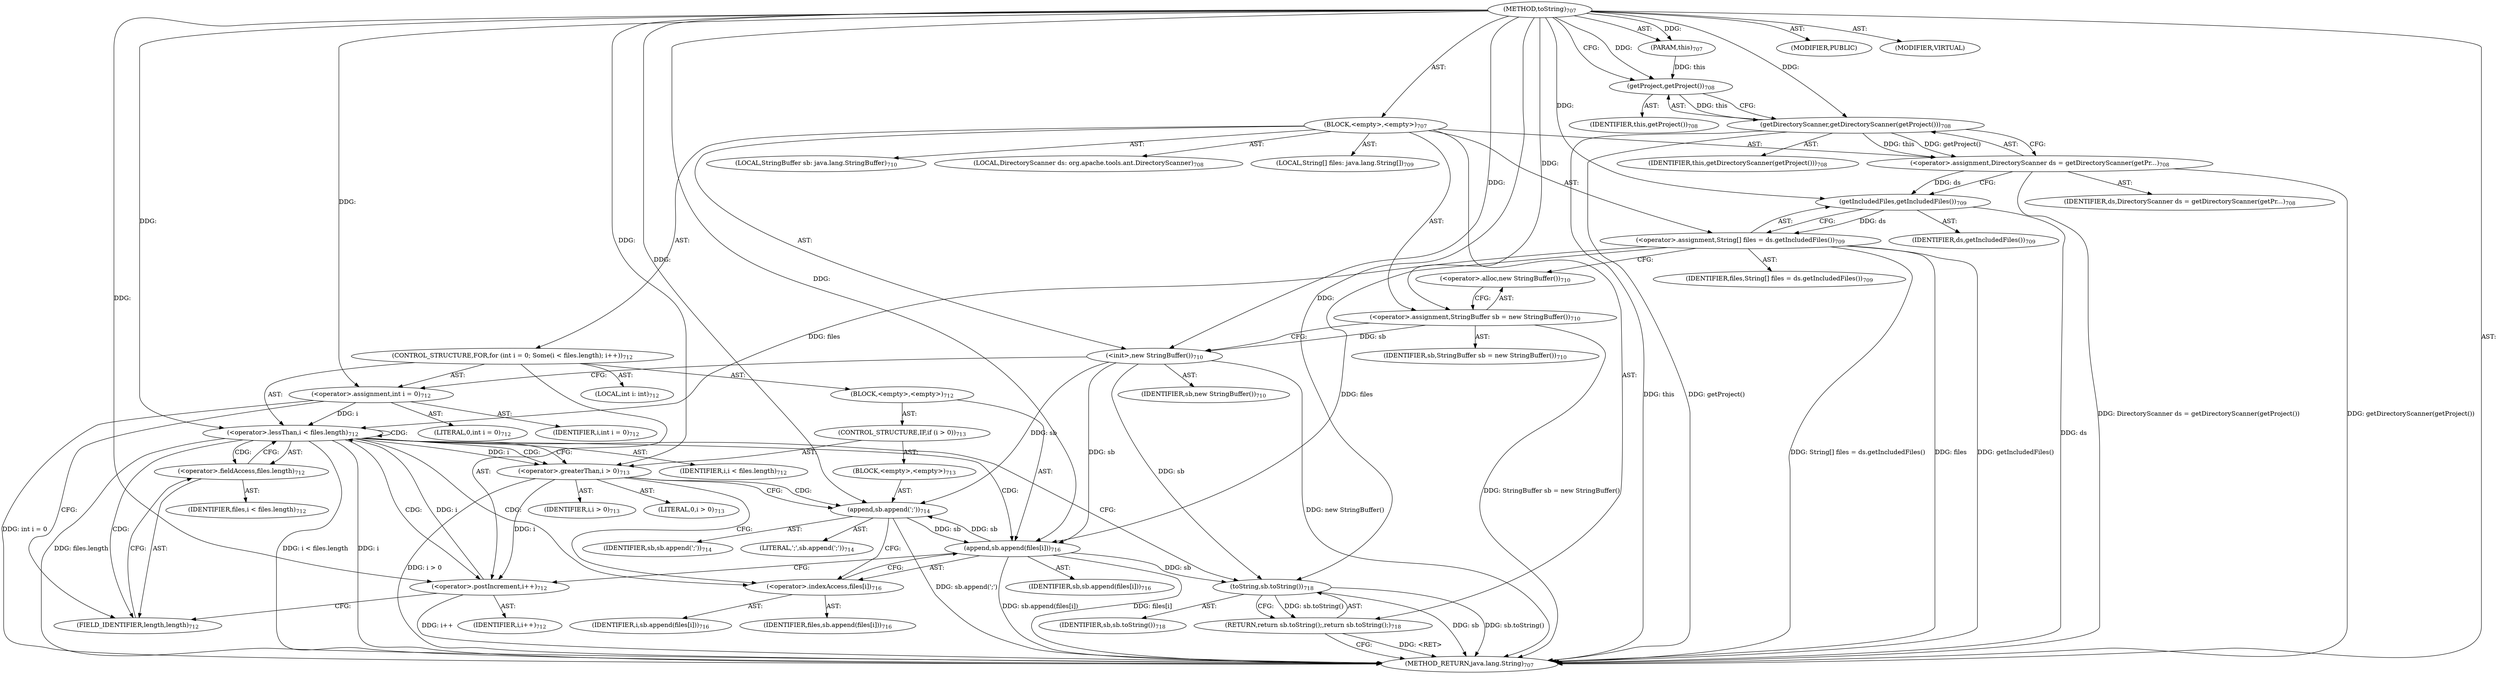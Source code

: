 digraph "toString" {  
"111669149744" [label = <(METHOD,toString)<SUB>707</SUB>> ]
"115964117038" [label = <(PARAM,this)<SUB>707</SUB>> ]
"25769803875" [label = <(BLOCK,&lt;empty&gt;,&lt;empty&gt;)<SUB>707</SUB>> ]
"94489280537" [label = <(LOCAL,DirectoryScanner ds: org.apache.tools.ant.DirectoryScanner)<SUB>708</SUB>> ]
"30064771458" [label = <(&lt;operator&gt;.assignment,DirectoryScanner ds = getDirectoryScanner(getPr...)<SUB>708</SUB>> ]
"68719477050" [label = <(IDENTIFIER,ds,DirectoryScanner ds = getDirectoryScanner(getPr...)<SUB>708</SUB>> ]
"30064771459" [label = <(getDirectoryScanner,getDirectoryScanner(getProject()))<SUB>708</SUB>> ]
"68719476839" [label = <(IDENTIFIER,this,getDirectoryScanner(getProject()))<SUB>708</SUB>> ]
"30064771460" [label = <(getProject,getProject())<SUB>708</SUB>> ]
"68719476838" [label = <(IDENTIFIER,this,getProject())<SUB>708</SUB>> ]
"94489280538" [label = <(LOCAL,String[] files: java.lang.String[])<SUB>709</SUB>> ]
"30064771461" [label = <(&lt;operator&gt;.assignment,String[] files = ds.getIncludedFiles())<SUB>709</SUB>> ]
"68719477051" [label = <(IDENTIFIER,files,String[] files = ds.getIncludedFiles())<SUB>709</SUB>> ]
"30064771462" [label = <(getIncludedFiles,getIncludedFiles())<SUB>709</SUB>> ]
"68719477052" [label = <(IDENTIFIER,ds,getIncludedFiles())<SUB>709</SUB>> ]
"94489280539" [label = <(LOCAL,StringBuffer sb: java.lang.StringBuffer)<SUB>710</SUB>> ]
"30064771463" [label = <(&lt;operator&gt;.assignment,StringBuffer sb = new StringBuffer())<SUB>710</SUB>> ]
"68719477053" [label = <(IDENTIFIER,sb,StringBuffer sb = new StringBuffer())<SUB>710</SUB>> ]
"30064771464" [label = <(&lt;operator&gt;.alloc,new StringBuffer())<SUB>710</SUB>> ]
"30064771465" [label = <(&lt;init&gt;,new StringBuffer())<SUB>710</SUB>> ]
"68719477054" [label = <(IDENTIFIER,sb,new StringBuffer())<SUB>710</SUB>> ]
"47244640302" [label = <(CONTROL_STRUCTURE,FOR,for (int i = 0; Some(i &lt; files.length); i++))<SUB>712</SUB>> ]
"94489280540" [label = <(LOCAL,int i: int)<SUB>712</SUB>> ]
"30064771466" [label = <(&lt;operator&gt;.assignment,int i = 0)<SUB>712</SUB>> ]
"68719477055" [label = <(IDENTIFIER,i,int i = 0)<SUB>712</SUB>> ]
"90194313245" [label = <(LITERAL,0,int i = 0)<SUB>712</SUB>> ]
"30064771467" [label = <(&lt;operator&gt;.lessThan,i &lt; files.length)<SUB>712</SUB>> ]
"68719477056" [label = <(IDENTIFIER,i,i &lt; files.length)<SUB>712</SUB>> ]
"30064771468" [label = <(&lt;operator&gt;.fieldAccess,files.length)<SUB>712</SUB>> ]
"68719477057" [label = <(IDENTIFIER,files,i &lt; files.length)<SUB>712</SUB>> ]
"55834574924" [label = <(FIELD_IDENTIFIER,length,length)<SUB>712</SUB>> ]
"30064771469" [label = <(&lt;operator&gt;.postIncrement,i++)<SUB>712</SUB>> ]
"68719477058" [label = <(IDENTIFIER,i,i++)<SUB>712</SUB>> ]
"25769803876" [label = <(BLOCK,&lt;empty&gt;,&lt;empty&gt;)<SUB>712</SUB>> ]
"47244640303" [label = <(CONTROL_STRUCTURE,IF,if (i &gt; 0))<SUB>713</SUB>> ]
"30064771470" [label = <(&lt;operator&gt;.greaterThan,i &gt; 0)<SUB>713</SUB>> ]
"68719477059" [label = <(IDENTIFIER,i,i &gt; 0)<SUB>713</SUB>> ]
"90194313246" [label = <(LITERAL,0,i &gt; 0)<SUB>713</SUB>> ]
"25769803877" [label = <(BLOCK,&lt;empty&gt;,&lt;empty&gt;)<SUB>713</SUB>> ]
"30064771471" [label = <(append,sb.append(';'))<SUB>714</SUB>> ]
"68719477060" [label = <(IDENTIFIER,sb,sb.append(';'))<SUB>714</SUB>> ]
"90194313247" [label = <(LITERAL,';',sb.append(';'))<SUB>714</SUB>> ]
"30064771472" [label = <(append,sb.append(files[i]))<SUB>716</SUB>> ]
"68719477061" [label = <(IDENTIFIER,sb,sb.append(files[i]))<SUB>716</SUB>> ]
"30064771473" [label = <(&lt;operator&gt;.indexAccess,files[i])<SUB>716</SUB>> ]
"68719477062" [label = <(IDENTIFIER,files,sb.append(files[i]))<SUB>716</SUB>> ]
"68719477063" [label = <(IDENTIFIER,i,sb.append(files[i]))<SUB>716</SUB>> ]
"146028888092" [label = <(RETURN,return sb.toString();,return sb.toString();)<SUB>718</SUB>> ]
"30064771474" [label = <(toString,sb.toString())<SUB>718</SUB>> ]
"68719477064" [label = <(IDENTIFIER,sb,sb.toString())<SUB>718</SUB>> ]
"133143986279" [label = <(MODIFIER,PUBLIC)> ]
"133143986280" [label = <(MODIFIER,VIRTUAL)> ]
"128849018928" [label = <(METHOD_RETURN,java.lang.String)<SUB>707</SUB>> ]
  "111669149744" -> "115964117038"  [ label = "AST: "] 
  "111669149744" -> "25769803875"  [ label = "AST: "] 
  "111669149744" -> "133143986279"  [ label = "AST: "] 
  "111669149744" -> "133143986280"  [ label = "AST: "] 
  "111669149744" -> "128849018928"  [ label = "AST: "] 
  "25769803875" -> "94489280537"  [ label = "AST: "] 
  "25769803875" -> "30064771458"  [ label = "AST: "] 
  "25769803875" -> "94489280538"  [ label = "AST: "] 
  "25769803875" -> "30064771461"  [ label = "AST: "] 
  "25769803875" -> "94489280539"  [ label = "AST: "] 
  "25769803875" -> "30064771463"  [ label = "AST: "] 
  "25769803875" -> "30064771465"  [ label = "AST: "] 
  "25769803875" -> "47244640302"  [ label = "AST: "] 
  "25769803875" -> "146028888092"  [ label = "AST: "] 
  "30064771458" -> "68719477050"  [ label = "AST: "] 
  "30064771458" -> "30064771459"  [ label = "AST: "] 
  "30064771459" -> "68719476839"  [ label = "AST: "] 
  "30064771459" -> "30064771460"  [ label = "AST: "] 
  "30064771460" -> "68719476838"  [ label = "AST: "] 
  "30064771461" -> "68719477051"  [ label = "AST: "] 
  "30064771461" -> "30064771462"  [ label = "AST: "] 
  "30064771462" -> "68719477052"  [ label = "AST: "] 
  "30064771463" -> "68719477053"  [ label = "AST: "] 
  "30064771463" -> "30064771464"  [ label = "AST: "] 
  "30064771465" -> "68719477054"  [ label = "AST: "] 
  "47244640302" -> "94489280540"  [ label = "AST: "] 
  "47244640302" -> "30064771466"  [ label = "AST: "] 
  "47244640302" -> "30064771467"  [ label = "AST: "] 
  "47244640302" -> "30064771469"  [ label = "AST: "] 
  "47244640302" -> "25769803876"  [ label = "AST: "] 
  "30064771466" -> "68719477055"  [ label = "AST: "] 
  "30064771466" -> "90194313245"  [ label = "AST: "] 
  "30064771467" -> "68719477056"  [ label = "AST: "] 
  "30064771467" -> "30064771468"  [ label = "AST: "] 
  "30064771468" -> "68719477057"  [ label = "AST: "] 
  "30064771468" -> "55834574924"  [ label = "AST: "] 
  "30064771469" -> "68719477058"  [ label = "AST: "] 
  "25769803876" -> "47244640303"  [ label = "AST: "] 
  "25769803876" -> "30064771472"  [ label = "AST: "] 
  "47244640303" -> "30064771470"  [ label = "AST: "] 
  "47244640303" -> "25769803877"  [ label = "AST: "] 
  "30064771470" -> "68719477059"  [ label = "AST: "] 
  "30064771470" -> "90194313246"  [ label = "AST: "] 
  "25769803877" -> "30064771471"  [ label = "AST: "] 
  "30064771471" -> "68719477060"  [ label = "AST: "] 
  "30064771471" -> "90194313247"  [ label = "AST: "] 
  "30064771472" -> "68719477061"  [ label = "AST: "] 
  "30064771472" -> "30064771473"  [ label = "AST: "] 
  "30064771473" -> "68719477062"  [ label = "AST: "] 
  "30064771473" -> "68719477063"  [ label = "AST: "] 
  "146028888092" -> "30064771474"  [ label = "AST: "] 
  "30064771474" -> "68719477064"  [ label = "AST: "] 
  "30064771458" -> "30064771462"  [ label = "CFG: "] 
  "30064771461" -> "30064771464"  [ label = "CFG: "] 
  "30064771463" -> "30064771465"  [ label = "CFG: "] 
  "30064771465" -> "30064771466"  [ label = "CFG: "] 
  "146028888092" -> "128849018928"  [ label = "CFG: "] 
  "30064771459" -> "30064771458"  [ label = "CFG: "] 
  "30064771462" -> "30064771461"  [ label = "CFG: "] 
  "30064771464" -> "30064771463"  [ label = "CFG: "] 
  "30064771466" -> "55834574924"  [ label = "CFG: "] 
  "30064771467" -> "30064771470"  [ label = "CFG: "] 
  "30064771467" -> "30064771474"  [ label = "CFG: "] 
  "30064771469" -> "55834574924"  [ label = "CFG: "] 
  "30064771474" -> "146028888092"  [ label = "CFG: "] 
  "30064771460" -> "30064771459"  [ label = "CFG: "] 
  "30064771468" -> "30064771467"  [ label = "CFG: "] 
  "30064771472" -> "30064771469"  [ label = "CFG: "] 
  "55834574924" -> "30064771468"  [ label = "CFG: "] 
  "30064771470" -> "30064771471"  [ label = "CFG: "] 
  "30064771470" -> "30064771473"  [ label = "CFG: "] 
  "30064771473" -> "30064771472"  [ label = "CFG: "] 
  "30064771471" -> "30064771473"  [ label = "CFG: "] 
  "111669149744" -> "30064771460"  [ label = "CFG: "] 
  "146028888092" -> "128849018928"  [ label = "DDG: &lt;RET&gt;"] 
  "30064771459" -> "128849018928"  [ label = "DDG: this"] 
  "30064771459" -> "128849018928"  [ label = "DDG: getProject()"] 
  "30064771458" -> "128849018928"  [ label = "DDG: getDirectoryScanner(getProject())"] 
  "30064771458" -> "128849018928"  [ label = "DDG: DirectoryScanner ds = getDirectoryScanner(getProject())"] 
  "30064771461" -> "128849018928"  [ label = "DDG: files"] 
  "30064771462" -> "128849018928"  [ label = "DDG: ds"] 
  "30064771461" -> "128849018928"  [ label = "DDG: getIncludedFiles()"] 
  "30064771461" -> "128849018928"  [ label = "DDG: String[] files = ds.getIncludedFiles()"] 
  "30064771463" -> "128849018928"  [ label = "DDG: StringBuffer sb = new StringBuffer()"] 
  "30064771465" -> "128849018928"  [ label = "DDG: new StringBuffer()"] 
  "30064771466" -> "128849018928"  [ label = "DDG: int i = 0"] 
  "30064771467" -> "128849018928"  [ label = "DDG: i"] 
  "30064771467" -> "128849018928"  [ label = "DDG: files.length"] 
  "30064771467" -> "128849018928"  [ label = "DDG: i &lt; files.length"] 
  "30064771474" -> "128849018928"  [ label = "DDG: sb"] 
  "30064771474" -> "128849018928"  [ label = "DDG: sb.toString()"] 
  "30064771470" -> "128849018928"  [ label = "DDG: i &gt; 0"] 
  "30064771471" -> "128849018928"  [ label = "DDG: sb.append(';')"] 
  "30064771472" -> "128849018928"  [ label = "DDG: files[i]"] 
  "30064771472" -> "128849018928"  [ label = "DDG: sb.append(files[i])"] 
  "30064771469" -> "128849018928"  [ label = "DDG: i++"] 
  "111669149744" -> "115964117038"  [ label = "DDG: "] 
  "30064771459" -> "30064771458"  [ label = "DDG: this"] 
  "30064771459" -> "30064771458"  [ label = "DDG: getProject()"] 
  "30064771462" -> "30064771461"  [ label = "DDG: ds"] 
  "111669149744" -> "30064771463"  [ label = "DDG: "] 
  "30064771474" -> "146028888092"  [ label = "DDG: sb.toString()"] 
  "30064771463" -> "30064771465"  [ label = "DDG: sb"] 
  "111669149744" -> "30064771465"  [ label = "DDG: "] 
  "111669149744" -> "30064771466"  [ label = "DDG: "] 
  "30064771460" -> "30064771459"  [ label = "DDG: this"] 
  "111669149744" -> "30064771459"  [ label = "DDG: "] 
  "30064771458" -> "30064771462"  [ label = "DDG: ds"] 
  "111669149744" -> "30064771462"  [ label = "DDG: "] 
  "30064771466" -> "30064771467"  [ label = "DDG: i"] 
  "30064771469" -> "30064771467"  [ label = "DDG: i"] 
  "111669149744" -> "30064771467"  [ label = "DDG: "] 
  "30064771461" -> "30064771467"  [ label = "DDG: files"] 
  "30064771470" -> "30064771469"  [ label = "DDG: i"] 
  "111669149744" -> "30064771469"  [ label = "DDG: "] 
  "30064771465" -> "30064771474"  [ label = "DDG: sb"] 
  "30064771472" -> "30064771474"  [ label = "DDG: sb"] 
  "111669149744" -> "30064771474"  [ label = "DDG: "] 
  "115964117038" -> "30064771460"  [ label = "DDG: this"] 
  "111669149744" -> "30064771460"  [ label = "DDG: "] 
  "30064771465" -> "30064771472"  [ label = "DDG: sb"] 
  "30064771471" -> "30064771472"  [ label = "DDG: sb"] 
  "111669149744" -> "30064771472"  [ label = "DDG: "] 
  "30064771461" -> "30064771472"  [ label = "DDG: files"] 
  "30064771467" -> "30064771470"  [ label = "DDG: i"] 
  "111669149744" -> "30064771470"  [ label = "DDG: "] 
  "30064771465" -> "30064771471"  [ label = "DDG: sb"] 
  "30064771472" -> "30064771471"  [ label = "DDG: sb"] 
  "111669149744" -> "30064771471"  [ label = "DDG: "] 
  "30064771467" -> "30064771472"  [ label = "CDG: "] 
  "30064771467" -> "30064771473"  [ label = "CDG: "] 
  "30064771467" -> "30064771470"  [ label = "CDG: "] 
  "30064771467" -> "55834574924"  [ label = "CDG: "] 
  "30064771467" -> "30064771468"  [ label = "CDG: "] 
  "30064771467" -> "30064771469"  [ label = "CDG: "] 
  "30064771467" -> "30064771467"  [ label = "CDG: "] 
  "30064771470" -> "30064771471"  [ label = "CDG: "] 
}
